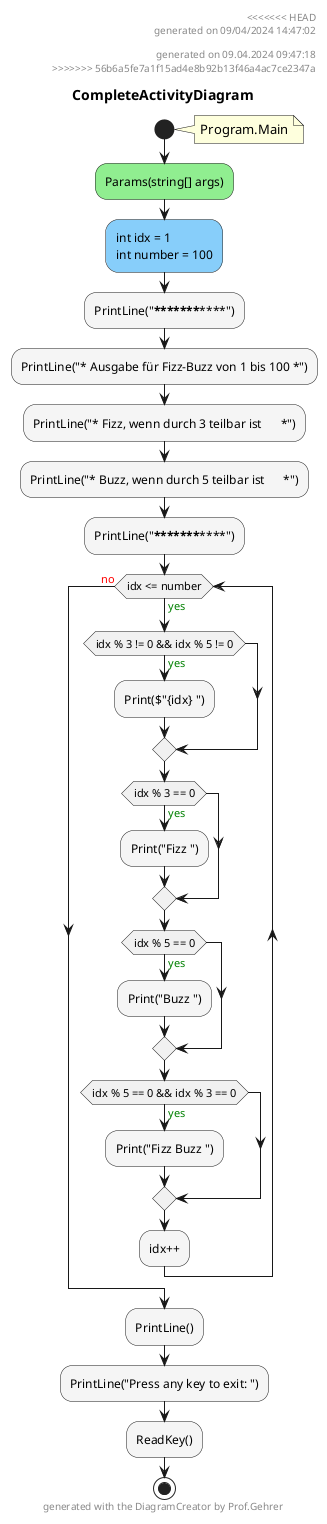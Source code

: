 @startuml CompleteActivityDiagram
header
<<<<<<< HEAD
generated on 09/04/2024 14:47:02
=======
generated on 09.04.2024 09:47:18
>>>>>>> 56b6a5fe7a1f15ad4e8b92b13f46a4ac7ce2347a
end header
title CompleteActivityDiagram
start
note right:  Program.Main
#LightGreen:Params(string[] args);
#LightSkyBlue:int idx = 1\nint number = 100;
#WhiteSmoke:PrintLine("***************************************");
#WhiteSmoke:PrintLine("* Ausgabe für Fizz-Buzz von 1 bis 100 *");
#WhiteSmoke:PrintLine("* Fizz, wenn durch 3 teilbar ist      *");
#WhiteSmoke:PrintLine("* Buzz, wenn durch 5 teilbar ist      *");
#WhiteSmoke:PrintLine("***************************************");
while (idx <= number) is (<color:green>yes)
        if (idx % 3 != 0 && idx % 5 != 0) then (<color:green>yes)
                #WhiteSmoke:Print($"{idx} ");
        endif
        if (idx % 3 == 0) then (<color:green>yes)
                #WhiteSmoke:Print("Fizz ");
        endif
        if (idx % 5 == 0) then (<color:green>yes)
                #WhiteSmoke:Print("Buzz ");
        endif
        if (idx % 5 == 0 && idx % 3 == 0) then (<color:green>yes)
                #WhiteSmoke:Print("Fizz Buzz ");
        endif
        #WhiteSmoke:idx++;
endwhile (<color:red>no)
#WhiteSmoke:PrintLine();
#WhiteSmoke:PrintLine("Press any key to exit: ");
#WhiteSmoke:ReadKey();
stop
footer
generated with the DiagramCreator by Prof.Gehrer
end footer
@enduml
